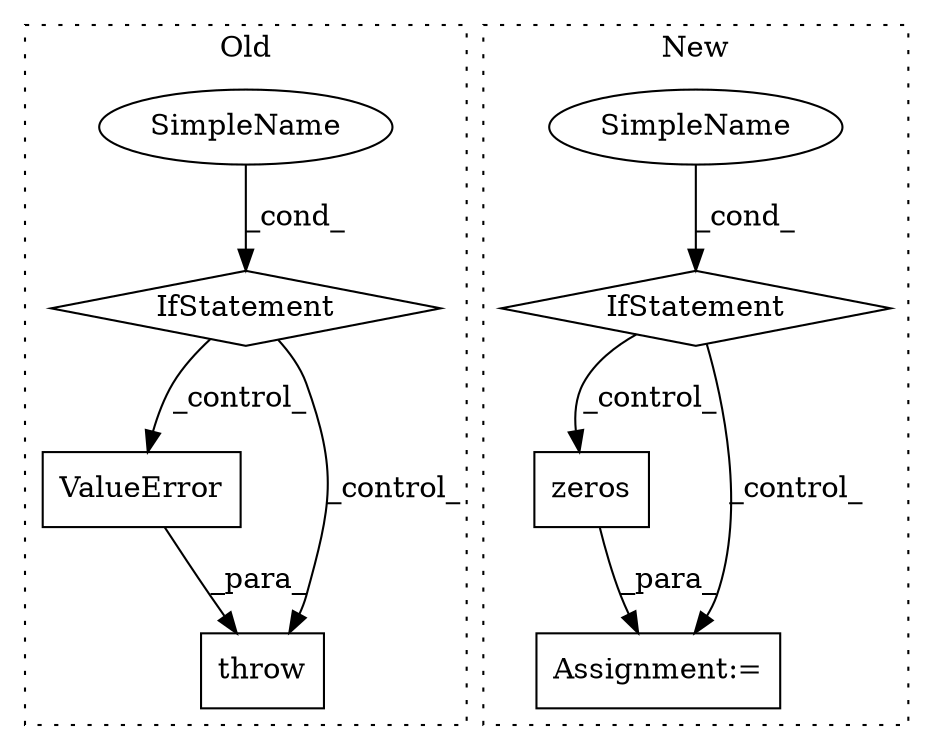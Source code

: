 digraph G {
subgraph cluster0 {
1 [label="ValueError" a="32" s="2289,2303" l="11,1" shape="box"];
3 [label="throw" a="53" s="2283" l="6" shape="box"];
4 [label="IfStatement" a="25" s="2171,2202" l="4,2" shape="diamond"];
5 [label="SimpleName" a="42" s="" l="" shape="ellipse"];
label = "Old";
style="dotted";
}
subgraph cluster1 {
2 [label="zeros" a="32" s="2344,2384" l="13,1" shape="box"];
6 [label="Assignment:=" a="7" s="2600" l="1" shape="box"];
7 [label="IfStatement" a="25" s="2234,2254" l="4,2" shape="diamond"];
8 [label="SimpleName" a="42" s="" l="" shape="ellipse"];
label = "New";
style="dotted";
}
1 -> 3 [label="_para_"];
2 -> 6 [label="_para_"];
4 -> 3 [label="_control_"];
4 -> 1 [label="_control_"];
5 -> 4 [label="_cond_"];
7 -> 2 [label="_control_"];
7 -> 6 [label="_control_"];
8 -> 7 [label="_cond_"];
}